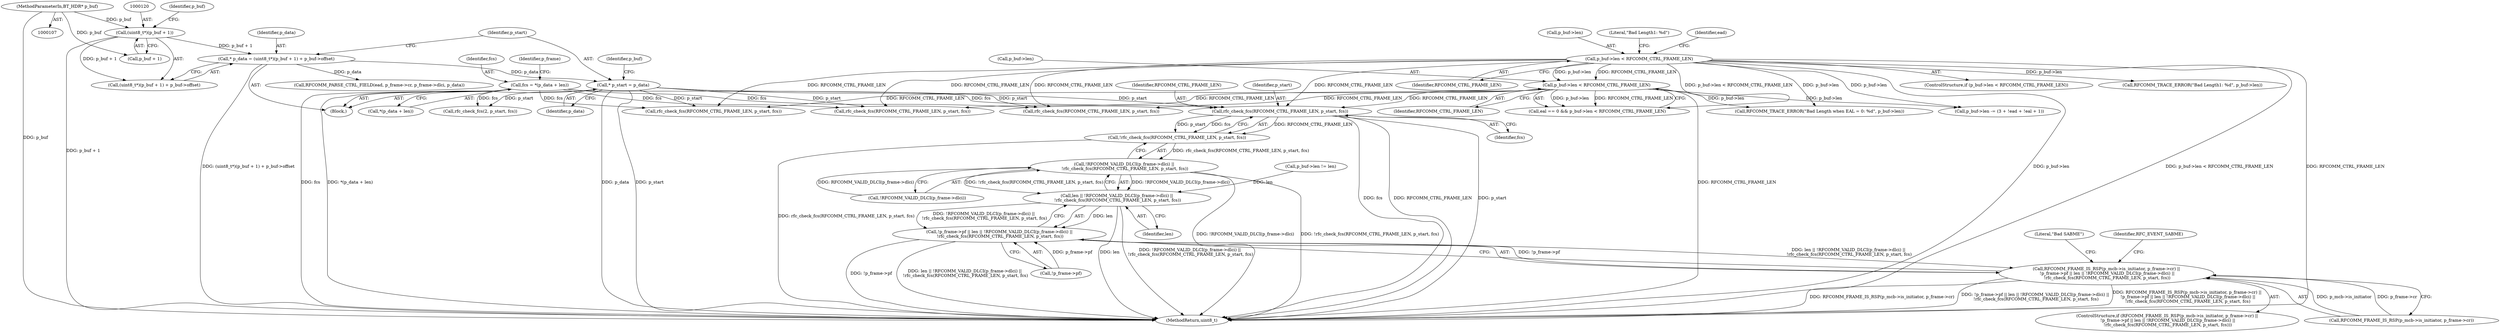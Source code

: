 digraph "0_Android_9fe27a9b445f7e911286ed31c1087ceac567736b@pointer" {
"1000339" [label="(Call,rfc_check_fcs(RFCOMM_CTRL_FRAME_LEN, p_start, fcs))"];
"1000190" [label="(Call,p_buf->len < RFCOMM_CTRL_FRAME_LEN)"];
"1000133" [label="(Call,p_buf->len < RFCOMM_CTRL_FRAME_LEN)"];
"1000128" [label="(Call,* p_start = p_data)"];
"1000116" [label="(Call,* p_data = (uint8_t*)(p_buf + 1) + p_buf->offset)"];
"1000119" [label="(Call,(uint8_t*)(p_buf + 1))"];
"1000110" [label="(MethodParameterIn,BT_HDR* p_buf)"];
"1000304" [label="(Call,fcs = *(p_data + len))"];
"1000338" [label="(Call,!rfc_check_fcs(RFCOMM_CTRL_FRAME_LEN, p_start, fcs))"];
"1000332" [label="(Call,!RFCOMM_VALID_DLCI(p_frame->dlci) ||\n !rfc_check_fcs(RFCOMM_CTRL_FRAME_LEN, p_start, fcs))"];
"1000330" [label="(Call,len || !RFCOMM_VALID_DLCI(p_frame->dlci) ||\n !rfc_check_fcs(RFCOMM_CTRL_FRAME_LEN, p_start, fcs))"];
"1000325" [label="(Call,!p_frame->pf || len || !RFCOMM_VALID_DLCI(p_frame->dlci) ||\n !rfc_check_fcs(RFCOMM_CTRL_FRAME_LEN, p_start, fcs))"];
"1000317" [label="(Call,RFCOMM_FRAME_IS_RSP(p_mcb->is_initiator, p_frame->cr) ||\n !p_frame->pf || len || !RFCOMM_VALID_DLCI(p_frame->dlci) ||\n !rfc_check_fcs(RFCOMM_CTRL_FRAME_LEN, p_start, fcs))"];
"1000117" [label="(Identifier,p_data)"];
"1000119" [label="(Call,(uint8_t*)(p_buf + 1))"];
"1000140" [label="(Literal,\"Bad Length1: %d\")"];
"1000110" [label="(MethodParameterIn,BT_HDR* p_buf)"];
"1000330" [label="(Call,len || !RFCOMM_VALID_DLCI(p_frame->dlci) ||\n !rfc_check_fcs(RFCOMM_CTRL_FRAME_LEN, p_start, fcs))"];
"1000316" [label="(ControlStructure,if (RFCOMM_FRAME_IS_RSP(p_mcb->is_initiator, p_frame->cr) ||\n !p_frame->pf || len || !RFCOMM_VALID_DLCI(p_frame->dlci) ||\n !rfc_check_fcs(RFCOMM_CTRL_FRAME_LEN, p_start, fcs)))"];
"1000118" [label="(Call,(uint8_t*)(p_buf + 1) + p_buf->offset)"];
"1000186" [label="(Call,eal == 0 && p_buf->len < RFCOMM_CTRL_FRAME_LEN)"];
"1000375" [label="(Call,rfc_check_fcs(RFCOMM_CTRL_FRAME_LEN, p_start, fcs))"];
"1000325" [label="(Call,!p_frame->pf || len || !RFCOMM_VALID_DLCI(p_frame->dlci) ||\n !rfc_check_fcs(RFCOMM_CTRL_FRAME_LEN, p_start, fcs))"];
"1000312" [label="(Identifier,p_frame)"];
"1000332" [label="(Call,!RFCOMM_VALID_DLCI(p_frame->dlci) ||\n !rfc_check_fcs(RFCOMM_CTRL_FRAME_LEN, p_start, fcs))"];
"1000129" [label="(Identifier,p_start)"];
"1000135" [label="(Identifier,p_buf)"];
"1000497" [label="(MethodReturn,uint8_t)"];
"1000317" [label="(Call,RFCOMM_FRAME_IS_RSP(p_mcb->is_initiator, p_frame->cr) ||\n !p_frame->pf || len || !RFCOMM_VALID_DLCI(p_frame->dlci) ||\n !rfc_check_fcs(RFCOMM_CTRL_FRAME_LEN, p_start, fcs))"];
"1000219" [label="(Call,p_buf->len -= (3 + !ead + !eal + 1))"];
"1000147" [label="(Identifier,ead)"];
"1000111" [label="(Block,)"];
"1000469" [label="(Call,rfc_check_fcs(2, p_start, fcs))"];
"1000209" [label="(Call,RFCOMM_TRACE_ERROR(\"Bad Length when EAL = 0: %d\", p_buf->len))"];
"1000331" [label="(Identifier,len)"];
"1000406" [label="(Call,rfc_check_fcs(RFCOMM_CTRL_FRAME_LEN, p_start, fcs))"];
"1000290" [label="(Call,p_buf->len != len)"];
"1000133" [label="(Call,p_buf->len < RFCOMM_CTRL_FRAME_LEN)"];
"1000442" [label="(Call,rfc_check_fcs(RFCOMM_CTRL_FRAME_LEN, p_start, fcs))"];
"1000134" [label="(Call,p_buf->len)"];
"1000339" [label="(Call,rfc_check_fcs(RFCOMM_CTRL_FRAME_LEN, p_start, fcs))"];
"1000340" [label="(Identifier,RFCOMM_CTRL_FRAME_LEN)"];
"1000342" [label="(Identifier,fcs)"];
"1000305" [label="(Identifier,fcs)"];
"1000128" [label="(Call,* p_start = p_data)"];
"1000326" [label="(Call,!p_frame->pf)"];
"1000345" [label="(Literal,\"Bad SABME\")"];
"1000341" [label="(Identifier,p_start)"];
"1000304" [label="(Call,fcs = *(p_data + len))"];
"1000132" [label="(ControlStructure,if (p_buf->len < RFCOMM_CTRL_FRAME_LEN))"];
"1000125" [label="(Identifier,p_buf)"];
"1000116" [label="(Call,* p_data = (uint8_t*)(p_buf + 1) + p_buf->offset)"];
"1000139" [label="(Call,RFCOMM_TRACE_ERROR(\"Bad Length1: %d\", p_buf->len))"];
"1000306" [label="(Call,*(p_data + len))"];
"1000333" [label="(Call,!RFCOMM_VALID_DLCI(p_frame->dlci))"];
"1000137" [label="(Identifier,RFCOMM_CTRL_FRAME_LEN)"];
"1000318" [label="(Call,RFCOMM_FRAME_IS_RSP(p_mcb->is_initiator, p_frame->cr))"];
"1000191" [label="(Call,p_buf->len)"];
"1000146" [label="(Call,RFCOMM_PARSE_CTRL_FIELD(ead, p_frame->cr, p_frame->dlci, p_data))"];
"1000130" [label="(Identifier,p_data)"];
"1000338" [label="(Call,!rfc_check_fcs(RFCOMM_CTRL_FRAME_LEN, p_start, fcs))"];
"1000121" [label="(Call,p_buf + 1)"];
"1000194" [label="(Identifier,RFCOMM_CTRL_FRAME_LEN)"];
"1000190" [label="(Call,p_buf->len < RFCOMM_CTRL_FRAME_LEN)"];
"1000350" [label="(Identifier,RFC_EVENT_SABME)"];
"1000339" -> "1000338"  [label="AST: "];
"1000339" -> "1000342"  [label="CFG: "];
"1000340" -> "1000339"  [label="AST: "];
"1000341" -> "1000339"  [label="AST: "];
"1000342" -> "1000339"  [label="AST: "];
"1000338" -> "1000339"  [label="CFG: "];
"1000339" -> "1000497"  [label="DDG: fcs"];
"1000339" -> "1000497"  [label="DDG: RFCOMM_CTRL_FRAME_LEN"];
"1000339" -> "1000497"  [label="DDG: p_start"];
"1000339" -> "1000338"  [label="DDG: RFCOMM_CTRL_FRAME_LEN"];
"1000339" -> "1000338"  [label="DDG: p_start"];
"1000339" -> "1000338"  [label="DDG: fcs"];
"1000190" -> "1000339"  [label="DDG: RFCOMM_CTRL_FRAME_LEN"];
"1000133" -> "1000339"  [label="DDG: RFCOMM_CTRL_FRAME_LEN"];
"1000128" -> "1000339"  [label="DDG: p_start"];
"1000304" -> "1000339"  [label="DDG: fcs"];
"1000190" -> "1000186"  [label="AST: "];
"1000190" -> "1000194"  [label="CFG: "];
"1000191" -> "1000190"  [label="AST: "];
"1000194" -> "1000190"  [label="AST: "];
"1000186" -> "1000190"  [label="CFG: "];
"1000190" -> "1000497"  [label="DDG: RFCOMM_CTRL_FRAME_LEN"];
"1000190" -> "1000186"  [label="DDG: p_buf->len"];
"1000190" -> "1000186"  [label="DDG: RFCOMM_CTRL_FRAME_LEN"];
"1000133" -> "1000190"  [label="DDG: p_buf->len"];
"1000133" -> "1000190"  [label="DDG: RFCOMM_CTRL_FRAME_LEN"];
"1000190" -> "1000209"  [label="DDG: p_buf->len"];
"1000190" -> "1000219"  [label="DDG: p_buf->len"];
"1000190" -> "1000375"  [label="DDG: RFCOMM_CTRL_FRAME_LEN"];
"1000190" -> "1000406"  [label="DDG: RFCOMM_CTRL_FRAME_LEN"];
"1000190" -> "1000442"  [label="DDG: RFCOMM_CTRL_FRAME_LEN"];
"1000133" -> "1000132"  [label="AST: "];
"1000133" -> "1000137"  [label="CFG: "];
"1000134" -> "1000133"  [label="AST: "];
"1000137" -> "1000133"  [label="AST: "];
"1000140" -> "1000133"  [label="CFG: "];
"1000147" -> "1000133"  [label="CFG: "];
"1000133" -> "1000497"  [label="DDG: p_buf->len"];
"1000133" -> "1000497"  [label="DDG: p_buf->len < RFCOMM_CTRL_FRAME_LEN"];
"1000133" -> "1000497"  [label="DDG: RFCOMM_CTRL_FRAME_LEN"];
"1000133" -> "1000139"  [label="DDG: p_buf->len"];
"1000133" -> "1000186"  [label="DDG: p_buf->len < RFCOMM_CTRL_FRAME_LEN"];
"1000133" -> "1000209"  [label="DDG: p_buf->len"];
"1000133" -> "1000219"  [label="DDG: p_buf->len"];
"1000133" -> "1000375"  [label="DDG: RFCOMM_CTRL_FRAME_LEN"];
"1000133" -> "1000406"  [label="DDG: RFCOMM_CTRL_FRAME_LEN"];
"1000133" -> "1000442"  [label="DDG: RFCOMM_CTRL_FRAME_LEN"];
"1000128" -> "1000111"  [label="AST: "];
"1000128" -> "1000130"  [label="CFG: "];
"1000129" -> "1000128"  [label="AST: "];
"1000130" -> "1000128"  [label="AST: "];
"1000135" -> "1000128"  [label="CFG: "];
"1000128" -> "1000497"  [label="DDG: p_data"];
"1000128" -> "1000497"  [label="DDG: p_start"];
"1000116" -> "1000128"  [label="DDG: p_data"];
"1000128" -> "1000375"  [label="DDG: p_start"];
"1000128" -> "1000406"  [label="DDG: p_start"];
"1000128" -> "1000442"  [label="DDG: p_start"];
"1000128" -> "1000469"  [label="DDG: p_start"];
"1000116" -> "1000111"  [label="AST: "];
"1000116" -> "1000118"  [label="CFG: "];
"1000117" -> "1000116"  [label="AST: "];
"1000118" -> "1000116"  [label="AST: "];
"1000129" -> "1000116"  [label="CFG: "];
"1000116" -> "1000497"  [label="DDG: (uint8_t*)(p_buf + 1) + p_buf->offset"];
"1000119" -> "1000116"  [label="DDG: p_buf + 1"];
"1000116" -> "1000146"  [label="DDG: p_data"];
"1000119" -> "1000118"  [label="AST: "];
"1000119" -> "1000121"  [label="CFG: "];
"1000120" -> "1000119"  [label="AST: "];
"1000121" -> "1000119"  [label="AST: "];
"1000125" -> "1000119"  [label="CFG: "];
"1000119" -> "1000497"  [label="DDG: p_buf + 1"];
"1000119" -> "1000118"  [label="DDG: p_buf + 1"];
"1000110" -> "1000119"  [label="DDG: p_buf"];
"1000110" -> "1000107"  [label="AST: "];
"1000110" -> "1000497"  [label="DDG: p_buf"];
"1000110" -> "1000121"  [label="DDG: p_buf"];
"1000304" -> "1000111"  [label="AST: "];
"1000304" -> "1000306"  [label="CFG: "];
"1000305" -> "1000304"  [label="AST: "];
"1000306" -> "1000304"  [label="AST: "];
"1000312" -> "1000304"  [label="CFG: "];
"1000304" -> "1000497"  [label="DDG: fcs"];
"1000304" -> "1000497"  [label="DDG: *(p_data + len)"];
"1000304" -> "1000375"  [label="DDG: fcs"];
"1000304" -> "1000406"  [label="DDG: fcs"];
"1000304" -> "1000442"  [label="DDG: fcs"];
"1000304" -> "1000469"  [label="DDG: fcs"];
"1000338" -> "1000332"  [label="AST: "];
"1000332" -> "1000338"  [label="CFG: "];
"1000338" -> "1000497"  [label="DDG: rfc_check_fcs(RFCOMM_CTRL_FRAME_LEN, p_start, fcs)"];
"1000338" -> "1000332"  [label="DDG: rfc_check_fcs(RFCOMM_CTRL_FRAME_LEN, p_start, fcs)"];
"1000332" -> "1000330"  [label="AST: "];
"1000332" -> "1000333"  [label="CFG: "];
"1000333" -> "1000332"  [label="AST: "];
"1000330" -> "1000332"  [label="CFG: "];
"1000332" -> "1000497"  [label="DDG: !RFCOMM_VALID_DLCI(p_frame->dlci)"];
"1000332" -> "1000497"  [label="DDG: !rfc_check_fcs(RFCOMM_CTRL_FRAME_LEN, p_start, fcs)"];
"1000332" -> "1000330"  [label="DDG: !RFCOMM_VALID_DLCI(p_frame->dlci)"];
"1000332" -> "1000330"  [label="DDG: !rfc_check_fcs(RFCOMM_CTRL_FRAME_LEN, p_start, fcs)"];
"1000333" -> "1000332"  [label="DDG: RFCOMM_VALID_DLCI(p_frame->dlci)"];
"1000330" -> "1000325"  [label="AST: "];
"1000330" -> "1000331"  [label="CFG: "];
"1000331" -> "1000330"  [label="AST: "];
"1000325" -> "1000330"  [label="CFG: "];
"1000330" -> "1000497"  [label="DDG: len"];
"1000330" -> "1000497"  [label="DDG: !RFCOMM_VALID_DLCI(p_frame->dlci) ||\n !rfc_check_fcs(RFCOMM_CTRL_FRAME_LEN, p_start, fcs)"];
"1000330" -> "1000325"  [label="DDG: len"];
"1000330" -> "1000325"  [label="DDG: !RFCOMM_VALID_DLCI(p_frame->dlci) ||\n !rfc_check_fcs(RFCOMM_CTRL_FRAME_LEN, p_start, fcs)"];
"1000290" -> "1000330"  [label="DDG: len"];
"1000325" -> "1000317"  [label="AST: "];
"1000325" -> "1000326"  [label="CFG: "];
"1000326" -> "1000325"  [label="AST: "];
"1000317" -> "1000325"  [label="CFG: "];
"1000325" -> "1000497"  [label="DDG: !p_frame->pf"];
"1000325" -> "1000497"  [label="DDG: len || !RFCOMM_VALID_DLCI(p_frame->dlci) ||\n !rfc_check_fcs(RFCOMM_CTRL_FRAME_LEN, p_start, fcs)"];
"1000325" -> "1000317"  [label="DDG: !p_frame->pf"];
"1000325" -> "1000317"  [label="DDG: len || !RFCOMM_VALID_DLCI(p_frame->dlci) ||\n !rfc_check_fcs(RFCOMM_CTRL_FRAME_LEN, p_start, fcs)"];
"1000326" -> "1000325"  [label="DDG: p_frame->pf"];
"1000317" -> "1000316"  [label="AST: "];
"1000317" -> "1000318"  [label="CFG: "];
"1000318" -> "1000317"  [label="AST: "];
"1000345" -> "1000317"  [label="CFG: "];
"1000350" -> "1000317"  [label="CFG: "];
"1000317" -> "1000497"  [label="DDG: RFCOMM_FRAME_IS_RSP(p_mcb->is_initiator, p_frame->cr)"];
"1000317" -> "1000497"  [label="DDG: !p_frame->pf || len || !RFCOMM_VALID_DLCI(p_frame->dlci) ||\n !rfc_check_fcs(RFCOMM_CTRL_FRAME_LEN, p_start, fcs)"];
"1000317" -> "1000497"  [label="DDG: RFCOMM_FRAME_IS_RSP(p_mcb->is_initiator, p_frame->cr) ||\n !p_frame->pf || len || !RFCOMM_VALID_DLCI(p_frame->dlci) ||\n !rfc_check_fcs(RFCOMM_CTRL_FRAME_LEN, p_start, fcs)"];
"1000318" -> "1000317"  [label="DDG: p_mcb->is_initiator"];
"1000318" -> "1000317"  [label="DDG: p_frame->cr"];
}
